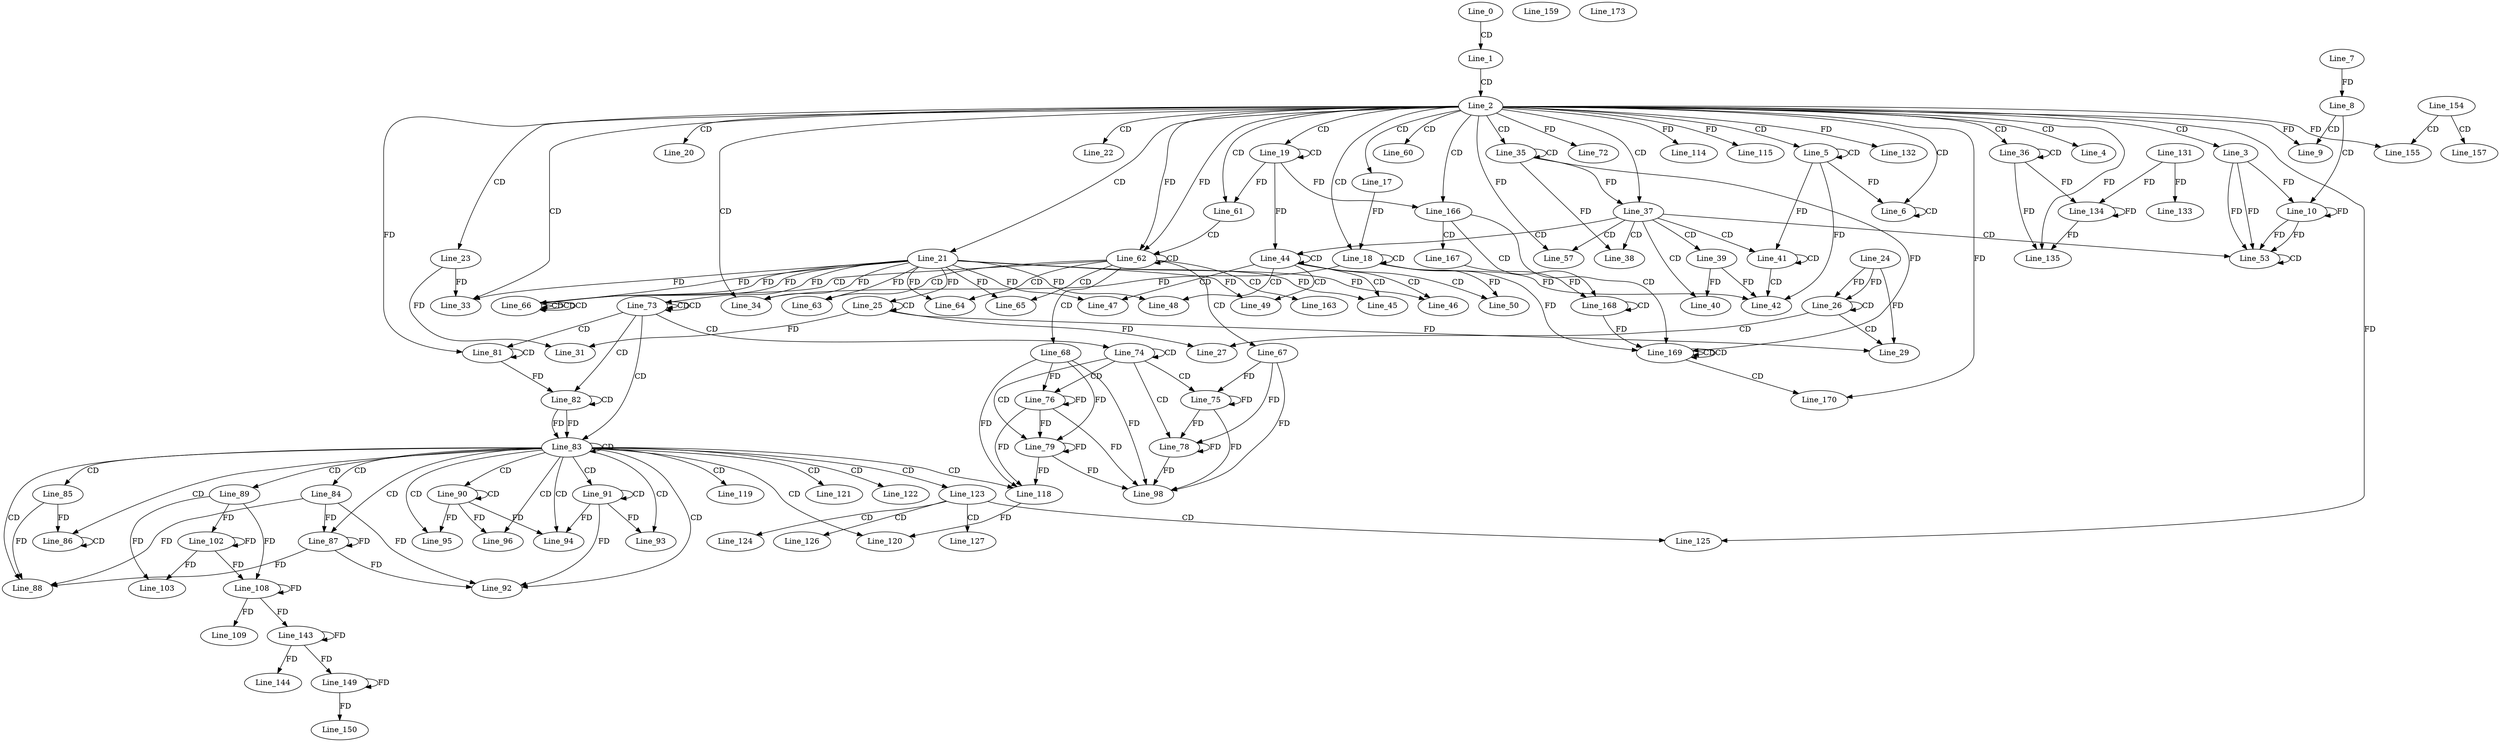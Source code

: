 digraph G {
  Line_0;
  Line_1;
  Line_2;
  Line_3;
  Line_4;
  Line_5;
  Line_5;
  Line_6;
  Line_6;
  Line_6;
  Line_7;
  Line_8;
  Line_8;
  Line_8;
  Line_8;
  Line_9;
  Line_10;
  Line_17;
  Line_18;
  Line_18;
  Line_19;
  Line_19;
  Line_20;
  Line_21;
  Line_22;
  Line_23;
  Line_25;
  Line_25;
  Line_24;
  Line_26;
  Line_26;
  Line_27;
  Line_29;
  Line_31;
  Line_33;
  Line_34;
  Line_34;
  Line_35;
  Line_35;
  Line_35;
  Line_36;
  Line_36;
  Line_37;
  Line_38;
  Line_39;
  Line_40;
  Line_41;
  Line_41;
  Line_41;
  Line_42;
  Line_44;
  Line_44;
  Line_44;
  Line_45;
  Line_46;
  Line_47;
  Line_48;
  Line_49;
  Line_50;
  Line_53;
  Line_53;
  Line_57;
  Line_57;
  Line_60;
  Line_61;
  Line_61;
  Line_62;
  Line_62;
  Line_63;
  Line_63;
  Line_64;
  Line_64;
  Line_65;
  Line_65;
  Line_66;
  Line_66;
  Line_66;
  Line_66;
  Line_66;
  Line_67;
  Line_68;
  Line_72;
  Line_73;
  Line_73;
  Line_73;
  Line_74;
  Line_74;
  Line_75;
  Line_76;
  Line_78;
  Line_78;
  Line_79;
  Line_79;
  Line_81;
  Line_81;
  Line_82;
  Line_82;
  Line_83;
  Line_83;
  Line_84;
  Line_85;
  Line_86;
  Line_86;
  Line_87;
  Line_88;
  Line_89;
  Line_90;
  Line_90;
  Line_91;
  Line_91;
  Line_92;
  Line_93;
  Line_94;
  Line_95;
  Line_96;
  Line_98;
  Line_102;
  Line_103;
  Line_108;
  Line_109;
  Line_114;
  Line_115;
  Line_118;
  Line_118;
  Line_119;
  Line_120;
  Line_120;
  Line_121;
  Line_122;
  Line_123;
  Line_124;
  Line_125;
  Line_126;
  Line_127;
  Line_132;
  Line_131;
  Line_133;
  Line_134;
  Line_134;
  Line_135;
  Line_143;
  Line_144;
  Line_149;
  Line_150;
  Line_154;
  Line_155;
  Line_157;
  Line_159;
  Line_163;
  Line_166;
  Line_166;
  Line_167;
  Line_168;
  Line_168;
  Line_169;
  Line_169;
  Line_169;
  Line_170;
  Line_173;
  Line_0 -> Line_1 [ label="CD" ];
  Line_1 -> Line_2 [ label="CD" ];
  Line_2 -> Line_3 [ label="CD" ];
  Line_2 -> Line_4 [ label="CD" ];
  Line_2 -> Line_5 [ label="CD" ];
  Line_5 -> Line_5 [ label="CD" ];
  Line_2 -> Line_6 [ label="CD" ];
  Line_6 -> Line_6 [ label="CD" ];
  Line_5 -> Line_6 [ label="FD" ];
  Line_7 -> Line_8 [ label="FD" ];
  Line_8 -> Line_9 [ label="CD" ];
  Line_2 -> Line_9 [ label="FD" ];
  Line_8 -> Line_10 [ label="CD" ];
  Line_3 -> Line_10 [ label="FD" ];
  Line_10 -> Line_10 [ label="FD" ];
  Line_2 -> Line_17 [ label="CD" ];
  Line_2 -> Line_18 [ label="CD" ];
  Line_18 -> Line_18 [ label="CD" ];
  Line_17 -> Line_18 [ label="FD" ];
  Line_2 -> Line_19 [ label="CD" ];
  Line_19 -> Line_19 [ label="CD" ];
  Line_2 -> Line_20 [ label="CD" ];
  Line_2 -> Line_21 [ label="CD" ];
  Line_2 -> Line_22 [ label="CD" ];
  Line_2 -> Line_23 [ label="CD" ];
  Line_25 -> Line_25 [ label="CD" ];
  Line_21 -> Line_25 [ label="FD" ];
  Line_24 -> Line_26 [ label="FD" ];
  Line_26 -> Line_26 [ label="CD" ];
  Line_24 -> Line_26 [ label="FD" ];
  Line_26 -> Line_27 [ label="CD" ];
  Line_25 -> Line_27 [ label="FD" ];
  Line_26 -> Line_29 [ label="CD" ];
  Line_25 -> Line_29 [ label="FD" ];
  Line_24 -> Line_29 [ label="FD" ];
  Line_23 -> Line_31 [ label="FD" ];
  Line_25 -> Line_31 [ label="FD" ];
  Line_2 -> Line_33 [ label="CD" ];
  Line_21 -> Line_33 [ label="FD" ];
  Line_23 -> Line_33 [ label="FD" ];
  Line_2 -> Line_34 [ label="CD" ];
  Line_18 -> Line_34 [ label="FD" ];
  Line_21 -> Line_34 [ label="FD" ];
  Line_2 -> Line_35 [ label="CD" ];
  Line_35 -> Line_35 [ label="CD" ];
  Line_2 -> Line_36 [ label="CD" ];
  Line_36 -> Line_36 [ label="CD" ];
  Line_2 -> Line_37 [ label="CD" ];
  Line_35 -> Line_37 [ label="FD" ];
  Line_37 -> Line_38 [ label="CD" ];
  Line_35 -> Line_38 [ label="FD" ];
  Line_37 -> Line_39 [ label="CD" ];
  Line_37 -> Line_40 [ label="CD" ];
  Line_39 -> Line_40 [ label="FD" ];
  Line_37 -> Line_41 [ label="CD" ];
  Line_41 -> Line_41 [ label="CD" ];
  Line_5 -> Line_41 [ label="FD" ];
  Line_41 -> Line_42 [ label="CD" ];
  Line_5 -> Line_42 [ label="FD" ];
  Line_18 -> Line_42 [ label="FD" ];
  Line_39 -> Line_42 [ label="FD" ];
  Line_37 -> Line_44 [ label="CD" ];
  Line_44 -> Line_44 [ label="CD" ];
  Line_19 -> Line_44 [ label="FD" ];
  Line_44 -> Line_45 [ label="CD" ];
  Line_21 -> Line_45 [ label="FD" ];
  Line_44 -> Line_46 [ label="CD" ];
  Line_21 -> Line_46 [ label="FD" ];
  Line_44 -> Line_47 [ label="CD" ];
  Line_21 -> Line_47 [ label="FD" ];
  Line_44 -> Line_48 [ label="CD" ];
  Line_21 -> Line_48 [ label="FD" ];
  Line_44 -> Line_49 [ label="CD" ];
  Line_21 -> Line_49 [ label="FD" ];
  Line_44 -> Line_50 [ label="CD" ];
  Line_18 -> Line_50 [ label="FD" ];
  Line_37 -> Line_53 [ label="CD" ];
  Line_3 -> Line_53 [ label="FD" ];
  Line_10 -> Line_53 [ label="FD" ];
  Line_53 -> Line_53 [ label="CD" ];
  Line_3 -> Line_53 [ label="FD" ];
  Line_10 -> Line_53 [ label="FD" ];
  Line_37 -> Line_57 [ label="CD" ];
  Line_2 -> Line_57 [ label="FD" ];
  Line_2 -> Line_60 [ label="CD" ];
  Line_2 -> Line_61 [ label="CD" ];
  Line_19 -> Line_61 [ label="FD" ];
  Line_61 -> Line_62 [ label="CD" ];
  Line_2 -> Line_62 [ label="FD" ];
  Line_62 -> Line_62 [ label="CD" ];
  Line_2 -> Line_62 [ label="FD" ];
  Line_62 -> Line_63 [ label="CD" ];
  Line_21 -> Line_63 [ label="FD" ];
  Line_62 -> Line_64 [ label="CD" ];
  Line_21 -> Line_64 [ label="FD" ];
  Line_62 -> Line_65 [ label="CD" ];
  Line_21 -> Line_65 [ label="FD" ];
  Line_62 -> Line_66 [ label="CD" ];
  Line_21 -> Line_66 [ label="FD" ];
  Line_66 -> Line_66 [ label="CD" ];
  Line_21 -> Line_66 [ label="FD" ];
  Line_66 -> Line_66 [ label="CD" ];
  Line_66 -> Line_66 [ label="CD" ];
  Line_21 -> Line_66 [ label="FD" ];
  Line_62 -> Line_67 [ label="CD" ];
  Line_62 -> Line_68 [ label="CD" ];
  Line_2 -> Line_72 [ label="FD" ];
  Line_73 -> Line_73 [ label="CD" ];
  Line_73 -> Line_73 [ label="CD" ];
  Line_21 -> Line_73 [ label="FD" ];
  Line_73 -> Line_74 [ label="CD" ];
  Line_74 -> Line_74 [ label="CD" ];
  Line_74 -> Line_75 [ label="CD" ];
  Line_67 -> Line_75 [ label="FD" ];
  Line_75 -> Line_75 [ label="FD" ];
  Line_74 -> Line_76 [ label="CD" ];
  Line_68 -> Line_76 [ label="FD" ];
  Line_76 -> Line_76 [ label="FD" ];
  Line_74 -> Line_78 [ label="CD" ];
  Line_67 -> Line_78 [ label="FD" ];
  Line_75 -> Line_78 [ label="FD" ];
  Line_78 -> Line_78 [ label="FD" ];
  Line_74 -> Line_79 [ label="CD" ];
  Line_68 -> Line_79 [ label="FD" ];
  Line_76 -> Line_79 [ label="FD" ];
  Line_79 -> Line_79 [ label="FD" ];
  Line_73 -> Line_81 [ label="CD" ];
  Line_81 -> Line_81 [ label="CD" ];
  Line_2 -> Line_81 [ label="FD" ];
  Line_73 -> Line_82 [ label="CD" ];
  Line_82 -> Line_82 [ label="CD" ];
  Line_81 -> Line_82 [ label="FD" ];
  Line_73 -> Line_83 [ label="CD" ];
  Line_82 -> Line_83 [ label="FD" ];
  Line_83 -> Line_83 [ label="CD" ];
  Line_82 -> Line_83 [ label="FD" ];
  Line_83 -> Line_84 [ label="CD" ];
  Line_83 -> Line_85 [ label="CD" ];
  Line_83 -> Line_86 [ label="CD" ];
  Line_86 -> Line_86 [ label="CD" ];
  Line_85 -> Line_86 [ label="FD" ];
  Line_83 -> Line_87 [ label="CD" ];
  Line_84 -> Line_87 [ label="FD" ];
  Line_87 -> Line_87 [ label="FD" ];
  Line_83 -> Line_88 [ label="CD" ];
  Line_85 -> Line_88 [ label="FD" ];
  Line_84 -> Line_88 [ label="FD" ];
  Line_87 -> Line_88 [ label="FD" ];
  Line_83 -> Line_89 [ label="CD" ];
  Line_83 -> Line_90 [ label="CD" ];
  Line_90 -> Line_90 [ label="CD" ];
  Line_83 -> Line_91 [ label="CD" ];
  Line_91 -> Line_91 [ label="CD" ];
  Line_83 -> Line_92 [ label="CD" ];
  Line_91 -> Line_92 [ label="FD" ];
  Line_84 -> Line_92 [ label="FD" ];
  Line_87 -> Line_92 [ label="FD" ];
  Line_83 -> Line_93 [ label="CD" ];
  Line_91 -> Line_93 [ label="FD" ];
  Line_83 -> Line_94 [ label="CD" ];
  Line_90 -> Line_94 [ label="FD" ];
  Line_91 -> Line_94 [ label="FD" ];
  Line_83 -> Line_95 [ label="CD" ];
  Line_90 -> Line_95 [ label="FD" ];
  Line_83 -> Line_96 [ label="CD" ];
  Line_90 -> Line_96 [ label="FD" ];
  Line_67 -> Line_98 [ label="FD" ];
  Line_75 -> Line_98 [ label="FD" ];
  Line_78 -> Line_98 [ label="FD" ];
  Line_68 -> Line_98 [ label="FD" ];
  Line_76 -> Line_98 [ label="FD" ];
  Line_79 -> Line_98 [ label="FD" ];
  Line_89 -> Line_102 [ label="FD" ];
  Line_102 -> Line_102 [ label="FD" ];
  Line_89 -> Line_103 [ label="FD" ];
  Line_102 -> Line_103 [ label="FD" ];
  Line_89 -> Line_108 [ label="FD" ];
  Line_102 -> Line_108 [ label="FD" ];
  Line_108 -> Line_108 [ label="FD" ];
  Line_108 -> Line_109 [ label="FD" ];
  Line_2 -> Line_114 [ label="FD" ];
  Line_2 -> Line_115 [ label="FD" ];
  Line_83 -> Line_118 [ label="CD" ];
  Line_68 -> Line_118 [ label="FD" ];
  Line_76 -> Line_118 [ label="FD" ];
  Line_79 -> Line_118 [ label="FD" ];
  Line_83 -> Line_119 [ label="CD" ];
  Line_83 -> Line_120 [ label="CD" ];
  Line_118 -> Line_120 [ label="FD" ];
  Line_83 -> Line_121 [ label="CD" ];
  Line_83 -> Line_122 [ label="CD" ];
  Line_83 -> Line_123 [ label="CD" ];
  Line_123 -> Line_124 [ label="CD" ];
  Line_123 -> Line_125 [ label="CD" ];
  Line_2 -> Line_125 [ label="FD" ];
  Line_123 -> Line_126 [ label="CD" ];
  Line_123 -> Line_127 [ label="CD" ];
  Line_2 -> Line_132 [ label="FD" ];
  Line_131 -> Line_133 [ label="FD" ];
  Line_36 -> Line_134 [ label="FD" ];
  Line_134 -> Line_134 [ label="FD" ];
  Line_131 -> Line_134 [ label="FD" ];
  Line_2 -> Line_135 [ label="FD" ];
  Line_36 -> Line_135 [ label="FD" ];
  Line_134 -> Line_135 [ label="FD" ];
  Line_108 -> Line_143 [ label="FD" ];
  Line_143 -> Line_143 [ label="FD" ];
  Line_143 -> Line_144 [ label="FD" ];
  Line_143 -> Line_149 [ label="FD" ];
  Line_149 -> Line_149 [ label="FD" ];
  Line_149 -> Line_150 [ label="FD" ];
  Line_154 -> Line_155 [ label="CD" ];
  Line_2 -> Line_155 [ label="FD" ];
  Line_154 -> Line_157 [ label="CD" ];
  Line_62 -> Line_163 [ label="CD" ];
  Line_2 -> Line_166 [ label="CD" ];
  Line_19 -> Line_166 [ label="FD" ];
  Line_166 -> Line_167 [ label="CD" ];
  Line_166 -> Line_168 [ label="CD" ];
  Line_168 -> Line_168 [ label="CD" ];
  Line_167 -> Line_168 [ label="FD" ];
  Line_166 -> Line_169 [ label="CD" ];
  Line_169 -> Line_169 [ label="CD" ];
  Line_169 -> Line_169 [ label="CD" ];
  Line_35 -> Line_169 [ label="FD" ];
  Line_18 -> Line_169 [ label="FD" ];
  Line_168 -> Line_169 [ label="FD" ];
  Line_169 -> Line_170 [ label="CD" ];
  Line_2 -> Line_170 [ label="FD" ];
}
